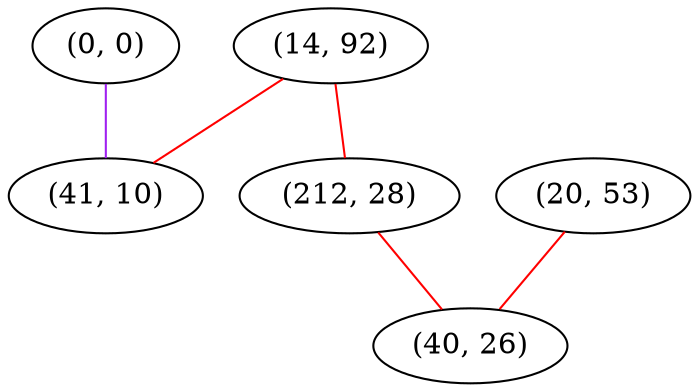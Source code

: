 graph "" {
"(14, 92)";
"(0, 0)";
"(20, 53)";
"(41, 10)";
"(212, 28)";
"(40, 26)";
"(14, 92)" -- "(41, 10)"  [color=red, key=0, weight=1];
"(14, 92)" -- "(212, 28)"  [color=red, key=0, weight=1];
"(0, 0)" -- "(41, 10)"  [color=purple, key=0, weight=4];
"(20, 53)" -- "(40, 26)"  [color=red, key=0, weight=1];
"(212, 28)" -- "(40, 26)"  [color=red, key=0, weight=1];
}
